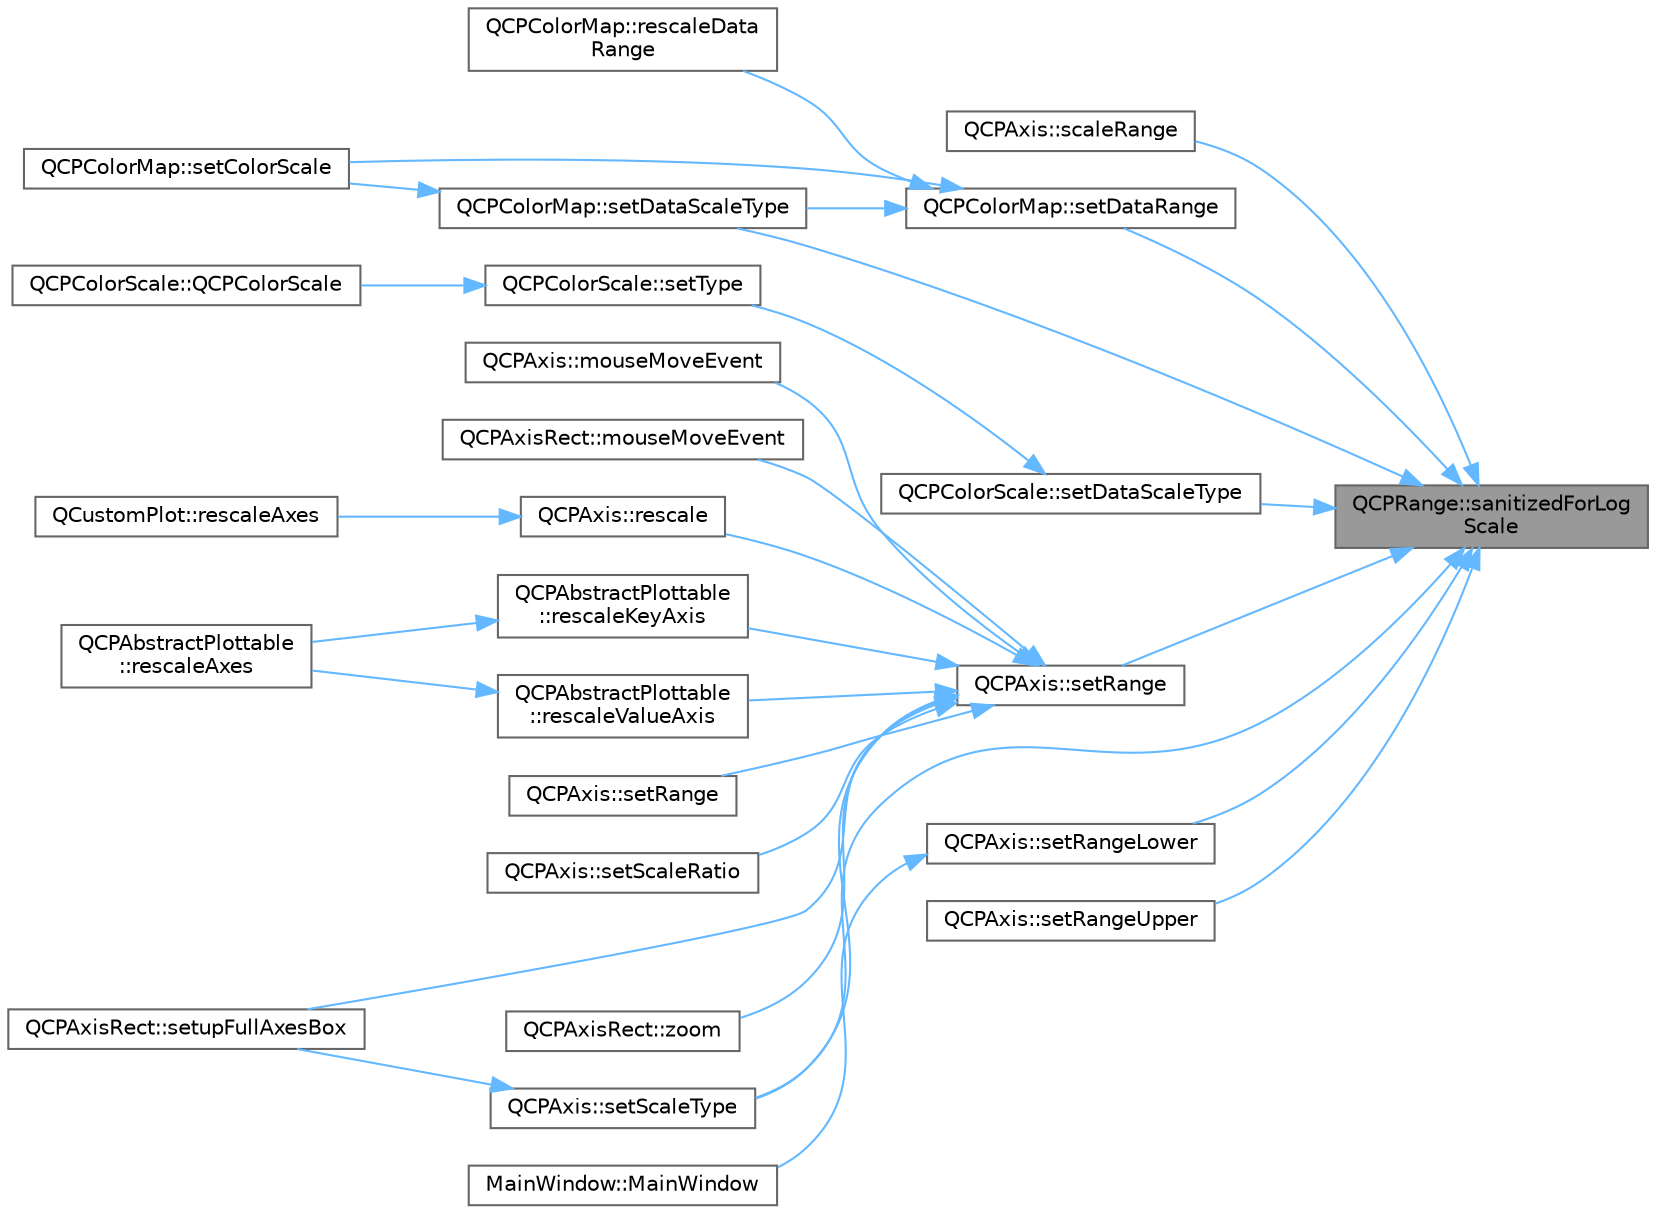 digraph "QCPRange::sanitizedForLogScale"
{
 // LATEX_PDF_SIZE
  bgcolor="transparent";
  edge [fontname=Helvetica,fontsize=10,labelfontname=Helvetica,labelfontsize=10];
  node [fontname=Helvetica,fontsize=10,shape=box,height=0.2,width=0.4];
  rankdir="RL";
  Node1 [label="QCPRange::sanitizedForLog\lScale",height=0.2,width=0.4,color="gray40", fillcolor="grey60", style="filled", fontcolor="black",tooltip=" "];
  Node1 -> Node2 [dir="back",color="steelblue1",style="solid"];
  Node2 [label="QCPAxis::scaleRange",height=0.2,width=0.4,color="grey40", fillcolor="white", style="filled",URL="$class_q_c_p_axis.html#a7072ff96fe690148f1bbcdb4f773ea1c",tooltip=" "];
  Node1 -> Node3 [dir="back",color="steelblue1",style="solid"];
  Node3 [label="QCPColorMap::setDataRange",height=0.2,width=0.4,color="grey40", fillcolor="white", style="filled",URL="$class_q_c_p_color_map.html#a980b42837821159786a85b4b7dcb8774",tooltip=" "];
  Node3 -> Node4 [dir="back",color="steelblue1",style="solid"];
  Node4 [label="QCPColorMap::rescaleData\lRange",height=0.2,width=0.4,color="grey40", fillcolor="white", style="filled",URL="$class_q_c_p_color_map.html#a856608fa3dd1cc290bcd5f29a5575774",tooltip=" "];
  Node3 -> Node5 [dir="back",color="steelblue1",style="solid"];
  Node5 [label="QCPColorMap::setColorScale",height=0.2,width=0.4,color="grey40", fillcolor="white", style="filled",URL="$class_q_c_p_color_map.html#aa828921db364fe3c6af4619580ab85fd",tooltip=" "];
  Node3 -> Node6 [dir="back",color="steelblue1",style="solid"];
  Node6 [label="QCPColorMap::setDataScaleType",height=0.2,width=0.4,color="grey40", fillcolor="white", style="filled",URL="$class_q_c_p_color_map.html#a9d20aa08e3c1f20f22908c45b9c06511",tooltip=" "];
  Node6 -> Node5 [dir="back",color="steelblue1",style="solid"];
  Node1 -> Node7 [dir="back",color="steelblue1",style="solid"];
  Node7 [label="QCPColorScale::setDataScaleType",height=0.2,width=0.4,color="grey40", fillcolor="white", style="filled",URL="$class_q_c_p_color_scale.html#aeb6107d67dd7325145b2498abae67fc3",tooltip=" "];
  Node7 -> Node8 [dir="back",color="steelblue1",style="solid"];
  Node8 [label="QCPColorScale::setType",height=0.2,width=0.4,color="grey40", fillcolor="white", style="filled",URL="$class_q_c_p_color_scale.html#a1bf9bdb291927c422dd66b404b206f1f",tooltip=" "];
  Node8 -> Node9 [dir="back",color="steelblue1",style="solid"];
  Node9 [label="QCPColorScale::QCPColorScale",height=0.2,width=0.4,color="grey40", fillcolor="white", style="filled",URL="$class_q_c_p_color_scale.html#aa8debce1be38b54287c04d4f584394b4",tooltip=" "];
  Node1 -> Node6 [dir="back",color="steelblue1",style="solid"];
  Node1 -> Node10 [dir="back",color="steelblue1",style="solid"];
  Node10 [label="QCPAxis::setRange",height=0.2,width=0.4,color="grey40", fillcolor="white", style="filled",URL="$class_q_c_p_axis.html#aebdfea5d44c3a0ad2b4700cd4d25b641",tooltip=" "];
  Node10 -> Node11 [dir="back",color="steelblue1",style="solid"];
  Node11 [label="QCPAxis::mouseMoveEvent",height=0.2,width=0.4,color="grey40", fillcolor="white", style="filled",URL="$class_q_c_p_axis.html#a2a89a13440eec099fc2327c2672be0cd",tooltip=" "];
  Node10 -> Node12 [dir="back",color="steelblue1",style="solid"];
  Node12 [label="QCPAxisRect::mouseMoveEvent",height=0.2,width=0.4,color="grey40", fillcolor="white", style="filled",URL="$class_q_c_p_axis_rect.html#a9cd27ad8c5cfb49aefd9dbb30def4beb",tooltip=" "];
  Node10 -> Node13 [dir="back",color="steelblue1",style="solid"];
  Node13 [label="QCPAxis::rescale",height=0.2,width=0.4,color="grey40", fillcolor="white", style="filled",URL="$class_q_c_p_axis.html#a499345f02ebce4b23d8ccec96e58daa9",tooltip=" "];
  Node13 -> Node14 [dir="back",color="steelblue1",style="solid"];
  Node14 [label="QCustomPlot::rescaleAxes",height=0.2,width=0.4,color="grey40", fillcolor="white", style="filled",URL="$class_q_custom_plot.html#ad86528f2cee6c7e446dea4a6e8839935",tooltip=" "];
  Node10 -> Node15 [dir="back",color="steelblue1",style="solid"];
  Node15 [label="QCPAbstractPlottable\l::rescaleKeyAxis",height=0.2,width=0.4,color="grey40", fillcolor="white", style="filled",URL="$class_q_c_p_abstract_plottable.html#ae96b83c961e257da116c6acf9c7da308",tooltip=" "];
  Node15 -> Node16 [dir="back",color="steelblue1",style="solid"];
  Node16 [label="QCPAbstractPlottable\l::rescaleAxes",height=0.2,width=0.4,color="grey40", fillcolor="white", style="filled",URL="$class_q_c_p_abstract_plottable.html#a1491c4a606bccd2d09e65e11b79eb882",tooltip=" "];
  Node10 -> Node17 [dir="back",color="steelblue1",style="solid"];
  Node17 [label="QCPAbstractPlottable\l::rescaleValueAxis",height=0.2,width=0.4,color="grey40", fillcolor="white", style="filled",URL="$class_q_c_p_abstract_plottable.html#a714eaf36b12434cd71846215504db82e",tooltip=" "];
  Node17 -> Node16 [dir="back",color="steelblue1",style="solid"];
  Node10 -> Node18 [dir="back",color="steelblue1",style="solid"];
  Node18 [label="QCPAxis::setRange",height=0.2,width=0.4,color="grey40", fillcolor="white", style="filled",URL="$class_q_c_p_axis.html#acf60e5b2d631fbc8c4548c3d579cb6d0",tooltip=" "];
  Node10 -> Node19 [dir="back",color="steelblue1",style="solid"];
  Node19 [label="QCPAxis::setScaleRatio",height=0.2,width=0.4,color="grey40", fillcolor="white", style="filled",URL="$class_q_c_p_axis.html#af4bbd446dcaee5a83ac30ce9bcd6e125",tooltip=" "];
  Node10 -> Node20 [dir="back",color="steelblue1",style="solid"];
  Node20 [label="QCPAxis::setScaleType",height=0.2,width=0.4,color="grey40", fillcolor="white", style="filled",URL="$class_q_c_p_axis.html#adef29cae617af4f519f6c40d1a866ca6",tooltip=" "];
  Node20 -> Node21 [dir="back",color="steelblue1",style="solid"];
  Node21 [label="QCPAxisRect::setupFullAxesBox",height=0.2,width=0.4,color="grey40", fillcolor="white", style="filled",URL="$class_q_c_p_axis_rect.html#a5fa906175447b14206954f77fc7f1ef4",tooltip=" "];
  Node10 -> Node21 [dir="back",color="steelblue1",style="solid"];
  Node10 -> Node22 [dir="back",color="steelblue1",style="solid"];
  Node22 [label="QCPAxisRect::zoom",height=0.2,width=0.4,color="grey40", fillcolor="white", style="filled",URL="$class_q_c_p_axis_rect.html#ae481c28b50e10cfbbec59fde45e77367",tooltip=" "];
  Node1 -> Node23 [dir="back",color="steelblue1",style="solid"];
  Node23 [label="QCPAxis::setRangeLower",height=0.2,width=0.4,color="grey40", fillcolor="white", style="filled",URL="$class_q_c_p_axis.html#afcf51227d337db28d1a9ce9a4d1bc91a",tooltip=" "];
  Node23 -> Node24 [dir="back",color="steelblue1",style="solid"];
  Node24 [label="MainWindow::MainWindow",height=0.2,width=0.4,color="grey40", fillcolor="white", style="filled",URL="$class_main_window.html#a8b244be8b7b7db1b08de2a2acb9409db",tooltip=" "];
  Node1 -> Node25 [dir="back",color="steelblue1",style="solid"];
  Node25 [label="QCPAxis::setRangeUpper",height=0.2,width=0.4,color="grey40", fillcolor="white", style="filled",URL="$class_q_c_p_axis.html#acd3ca1247aa867b540cd5ec30ccd3bef",tooltip=" "];
  Node1 -> Node20 [dir="back",color="steelblue1",style="solid"];
}
